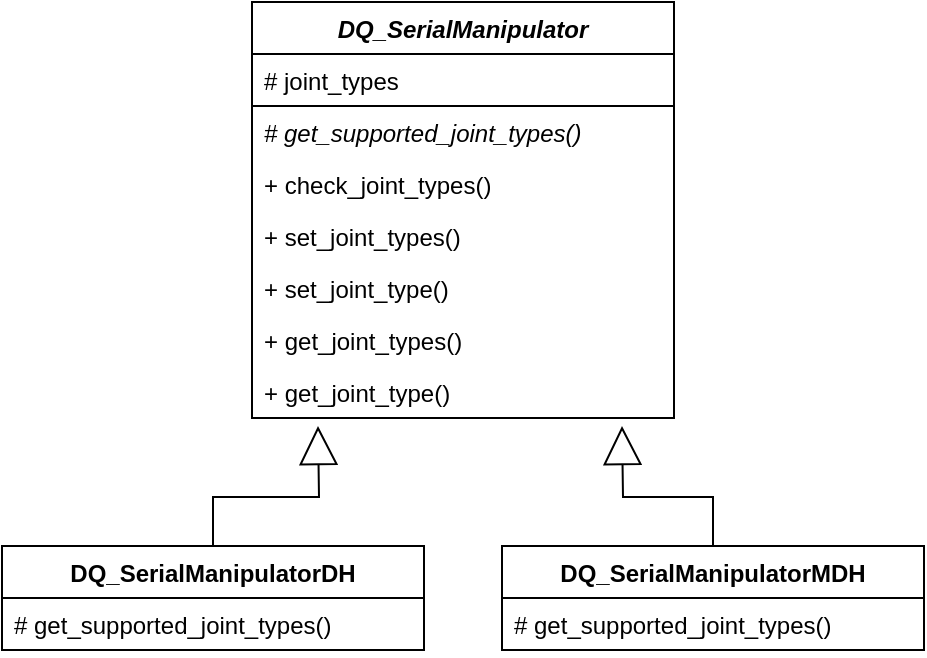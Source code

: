 <mxfile version="20.5.3" type="github">
  <diagram id="nFkIb_0lraF-PDWOpgHU" name="Page-1">
    <mxGraphModel dx="920" dy="433" grid="1" gridSize="10" guides="1" tooltips="1" connect="1" arrows="1" fold="1" page="1" pageScale="1" pageWidth="480" pageHeight="760" math="1" shadow="0">
      <root>
        <mxCell id="0" />
        <mxCell id="1" parent="0" />
        <mxCell id="qD7VDa8J_AhCRNE9viBT-16" value="DQ_SerialManipulator" style="swimlane;fontStyle=3;childLayout=stackLayout;horizontal=1;startSize=26;horizontalStack=0;resizeParent=1;resizeParentMax=0;resizeLast=0;collapsible=1;marginBottom=0;labelBackgroundColor=none;" parent="1" vertex="1">
          <mxGeometry x="135" y="198" width="211" height="208" as="geometry" />
        </mxCell>
        <mxCell id="qD7VDa8J_AhCRNE9viBT-18" value="# joint_types" style="text;strokeColor=#000000;fillColor=none;align=left;verticalAlign=top;spacingLeft=4;spacingRight=4;overflow=hidden;rotatable=0;points=[[0,0.5],[1,0.5]];portConstraint=eastwest;" parent="qD7VDa8J_AhCRNE9viBT-16" vertex="1">
          <mxGeometry y="26" width="211" height="26" as="geometry" />
        </mxCell>
        <mxCell id="9N9QTyKiOGJl-lIbeTHX-1" value="# get_supported_joint_types()&#xa;" style="text;align=left;verticalAlign=top;spacingLeft=4;spacingRight=4;overflow=hidden;rotatable=0;points=[[0,0.5],[1,0.5]];portConstraint=eastwest;labelBackgroundColor=none;fontStyle=2" parent="qD7VDa8J_AhCRNE9viBT-16" vertex="1">
          <mxGeometry y="52" width="211" height="26" as="geometry" />
        </mxCell>
        <mxCell id="3LWg-SJh1CjgJ9ito9vP-3" value="+ check_joint_types()&#xa;" style="text;align=left;verticalAlign=top;spacingLeft=4;spacingRight=4;overflow=hidden;rotatable=0;points=[[0,0.5],[1,0.5]];portConstraint=eastwest;labelBackgroundColor=none;fontStyle=0" vertex="1" parent="qD7VDa8J_AhCRNE9viBT-16">
          <mxGeometry y="78" width="211" height="26" as="geometry" />
        </mxCell>
        <mxCell id="3LWg-SJh1CjgJ9ito9vP-2" value="+ set_joint_types()&#xa;" style="text;align=left;verticalAlign=top;spacingLeft=4;spacingRight=4;overflow=hidden;rotatable=0;points=[[0,0.5],[1,0.5]];portConstraint=eastwest;labelBackgroundColor=none;fontStyle=0" vertex="1" parent="qD7VDa8J_AhCRNE9viBT-16">
          <mxGeometry y="104" width="211" height="26" as="geometry" />
        </mxCell>
        <mxCell id="3LWg-SJh1CjgJ9ito9vP-4" value="+ set_joint_type()&#xa;" style="text;align=left;verticalAlign=top;spacingLeft=4;spacingRight=4;overflow=hidden;rotatable=0;points=[[0,0.5],[1,0.5]];portConstraint=eastwest;labelBackgroundColor=none;fontStyle=0" vertex="1" parent="qD7VDa8J_AhCRNE9viBT-16">
          <mxGeometry y="130" width="211" height="26" as="geometry" />
        </mxCell>
        <mxCell id="3LWg-SJh1CjgJ9ito9vP-5" value="+ get_joint_types()&#xa;" style="text;align=left;verticalAlign=top;spacingLeft=4;spacingRight=4;overflow=hidden;rotatable=0;points=[[0,0.5],[1,0.5]];portConstraint=eastwest;labelBackgroundColor=none;fontStyle=0" vertex="1" parent="qD7VDa8J_AhCRNE9viBT-16">
          <mxGeometry y="156" width="211" height="26" as="geometry" />
        </mxCell>
        <mxCell id="3LWg-SJh1CjgJ9ito9vP-6" value="+ get_joint_type()&#xa;" style="text;align=left;verticalAlign=top;spacingLeft=4;spacingRight=4;overflow=hidden;rotatable=0;points=[[0,0.5],[1,0.5]];portConstraint=eastwest;labelBackgroundColor=none;fontStyle=0" vertex="1" parent="qD7VDa8J_AhCRNE9viBT-16">
          <mxGeometry y="182" width="211" height="26" as="geometry" />
        </mxCell>
        <mxCell id="9N9QTyKiOGJl-lIbeTHX-11" style="edgeStyle=orthogonalEdgeStyle;rounded=0;orthogonalLoop=1;jettySize=auto;html=1;endArrow=block;endFill=0;endSize=17;startSize=10;" parent="1" source="9N9QTyKiOGJl-lIbeTHX-4" edge="1">
          <mxGeometry relative="1" as="geometry">
            <mxPoint x="168" y="410" as="targetPoint" />
          </mxGeometry>
        </mxCell>
        <mxCell id="9N9QTyKiOGJl-lIbeTHX-4" value="DQ_SerialManipulatorDH" style="swimlane;fontStyle=1;childLayout=stackLayout;horizontal=1;startSize=26;fillColor=none;horizontalStack=0;resizeParent=1;resizeParentMax=0;resizeLast=0;collapsible=1;marginBottom=0;labelBackgroundColor=none;" parent="1" vertex="1">
          <mxGeometry x="10" y="470" width="211" height="52" as="geometry" />
        </mxCell>
        <mxCell id="3LWg-SJh1CjgJ9ito9vP-7" value="# get_supported_joint_types()&#xa;" style="text;align=left;verticalAlign=top;spacingLeft=4;spacingRight=4;overflow=hidden;rotatable=0;points=[[0,0.5],[1,0.5]];portConstraint=eastwest;labelBackgroundColor=none;fontStyle=0" vertex="1" parent="9N9QTyKiOGJl-lIbeTHX-4">
          <mxGeometry y="26" width="211" height="26" as="geometry" />
        </mxCell>
        <mxCell id="nU-Z7-0-bmRPPjdQGKX--5" style="edgeStyle=orthogonalEdgeStyle;rounded=0;orthogonalLoop=1;jettySize=auto;html=1;fontFamily=Alice;fontSource=https%3A%2F%2Ffonts.googleapis.com%2Fcss%3Ffamily%3DAlice;fontColor=#000000;endArrow=block;endFill=0;endSize=17;" parent="1" source="nU-Z7-0-bmRPPjdQGKX--1" edge="1">
          <mxGeometry relative="1" as="geometry">
            <mxPoint x="320" y="410" as="targetPoint" />
          </mxGeometry>
        </mxCell>
        <mxCell id="nU-Z7-0-bmRPPjdQGKX--1" value="DQ_SerialManipulatorMDH" style="swimlane;fontStyle=1;childLayout=stackLayout;horizontal=1;startSize=26;horizontalStack=0;resizeParent=1;resizeParentMax=0;resizeLast=0;collapsible=1;marginBottom=0;labelBackgroundColor=none;" parent="1" vertex="1">
          <mxGeometry x="260" y="470" width="211" height="52" as="geometry" />
        </mxCell>
        <mxCell id="3LWg-SJh1CjgJ9ito9vP-8" value="# get_supported_joint_types()&#xa;" style="text;align=left;verticalAlign=top;spacingLeft=4;spacingRight=4;overflow=hidden;rotatable=0;points=[[0,0.5],[1,0.5]];portConstraint=eastwest;labelBackgroundColor=none;fontStyle=0" vertex="1" parent="nU-Z7-0-bmRPPjdQGKX--1">
          <mxGeometry y="26" width="211" height="26" as="geometry" />
        </mxCell>
      </root>
    </mxGraphModel>
  </diagram>
</mxfile>

